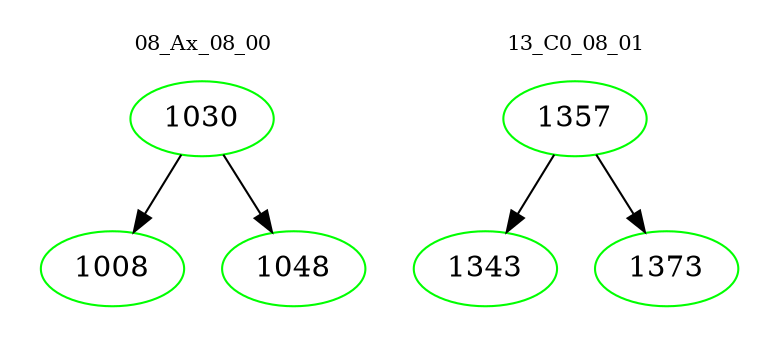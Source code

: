 digraph{
subgraph cluster_0 {
color = white
label = "08_Ax_08_00";
fontsize=10;
T0_1030 [label="1030", color="green"]
T0_1030 -> T0_1008 [color="black"]
T0_1008 [label="1008", color="green"]
T0_1030 -> T0_1048 [color="black"]
T0_1048 [label="1048", color="green"]
}
subgraph cluster_1 {
color = white
label = "13_C0_08_01";
fontsize=10;
T1_1357 [label="1357", color="green"]
T1_1357 -> T1_1343 [color="black"]
T1_1343 [label="1343", color="green"]
T1_1357 -> T1_1373 [color="black"]
T1_1373 [label="1373", color="green"]
}
}
